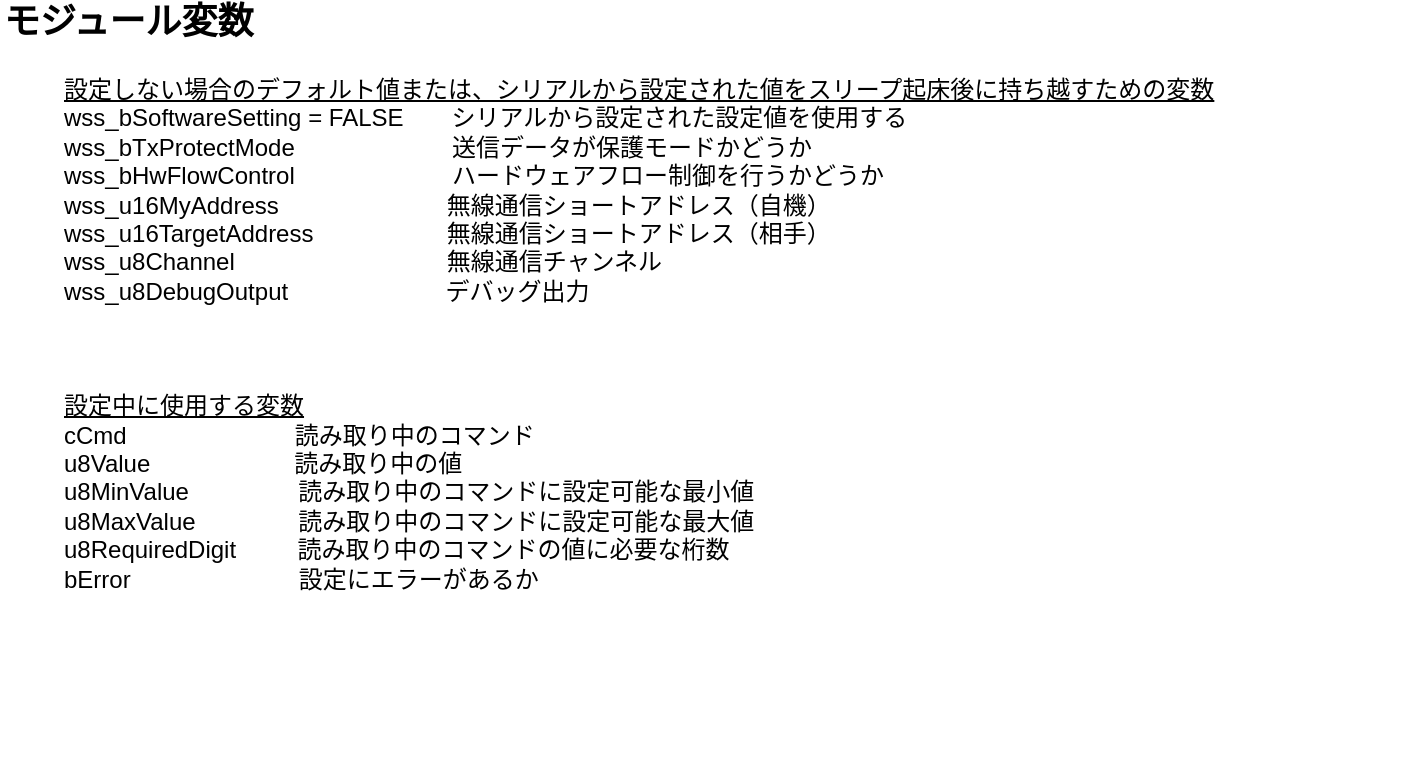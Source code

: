 <mxfile version="12.3.2" type="device" pages="4"><diagram id="lZpUi2uB6e4_Mwnr91jU" name="用語と変数"><mxGraphModel dx="1360" dy="862" grid="1" gridSize="10" guides="1" tooltips="1" connect="1" arrows="1" fold="1" page="1" pageScale="1" pageWidth="827" pageHeight="1169" math="0" shadow="0"><root><mxCell id="0"/><mxCell id="1" parent="0"/><mxCell id="NecxxTZRNRsWpOn4Rag5-1" value="&lt;u&gt;設定しない場合のデフォルト値または、シリアルから設定された値をスリープ起床後に持ち越すための変数&lt;/u&gt;&lt;br&gt;wss_bSoftwareSetting = FALSE　　シリアルから設定された設定値を使用する&lt;br&gt;wss_bTxProtectMode　　　　　&amp;nbsp; 　送信データが保護モードかどうか&lt;br&gt;wss_bHwFlowControl　　　　　&amp;nbsp; 　ハードウェアフロー制御を行うかどうか&lt;br&gt;wss_u16MyAddress　　　　　　　無線通信ショートアドレス（自機）&lt;br&gt;wss_u16TargetAddress　　　　　&amp;nbsp; 無線通信ショートアドレス（相手）&lt;br&gt;wss_u8Channel　　　　　　　　&amp;nbsp; &amp;nbsp;無線通信チャンネル&lt;br&gt;wss_u8DebugOutput　　　　　　&amp;nbsp; デバッグ出力&lt;br&gt;&lt;br&gt;&lt;br&gt;&lt;br&gt;&lt;u&gt;設定中に使用する変数&lt;/u&gt;&lt;br&gt;cCmd　　　　　　　読み取り中のコマンド&lt;br&gt;u8Value　　　　　　読み取り中の値&lt;br&gt;u8MinValue　　　　&amp;nbsp; 読み取り中のコマンドに設定可能な最小値&lt;br&gt;u8MaxValue　　　　 読み取り中のコマンドに設定可能な最大値&lt;br&gt;u8RequiredDigit　　&amp;nbsp; 読み取り中のコマンドの値に必要な桁数&lt;br&gt;bError　　　　　　　設定にエラーがあるか" style="text;html=1;strokeColor=none;fillColor=none;align=left;verticalAlign=top;whiteSpace=wrap;rounded=0;" vertex="1" parent="1"><mxGeometry x="80" y="590" width="670" height="360" as="geometry"/></mxCell><mxCell id="NecxxTZRNRsWpOn4Rag5-2" value="モジュール変数" style="text;html=1;strokeColor=none;fillColor=none;align=left;verticalAlign=middle;whiteSpace=wrap;rounded=0;fontSize=18;fontStyle=1" vertex="1" parent="1"><mxGeometry x="50" y="560" width="150" height="20" as="geometry"/></mxCell></root></mxGraphModel></diagram><diagram id="5L1jv7Gxxl2lcqxnKMLZ" name="設定の読み込み"><mxGraphModel dx="1360" dy="862" grid="1" gridSize="10" guides="1" tooltips="1" connect="1" arrows="1" fold="1" page="1" pageScale="1" pageWidth="827" pageHeight="1169" math="0" shadow="0"><root><mxCell id="XXDsgslNtPeLf3aeq4kH-0"/><mxCell id="XXDsgslNtPeLf3aeq4kH-1" parent="XXDsgslNtPeLf3aeq4kH-0"/><mxCell id="XXDsgslNtPeLf3aeq4kH-2" value="&lt;h1&gt;設定の読み込み&lt;/h1&gt;&lt;p&gt;setup()から呼ばれる&lt;/p&gt;" style="text;html=1;strokeColor=none;fillColor=none;spacing=5;spacingTop=-20;whiteSpace=wrap;overflow=hidden;rounded=0;" vertex="1" parent="XXDsgslNtPeLf3aeq4kH-1"><mxGeometry x="20" y="20" width="400" height="120" as="geometry"/></mxCell><mxCell id="oR4gfXLF369J348fse6B-6" style="edgeStyle=orthogonalEdgeStyle;rounded=0;orthogonalLoop=1;jettySize=auto;html=1;exitX=0.5;exitY=1;exitDx=0;exitDy=0;entryX=0.5;entryY=0;entryDx=0;entryDy=0;" edge="1" parent="XXDsgslNtPeLf3aeq4kH-1" source="XXDsgslNtPeLf3aeq4kH-3" target="oR4gfXLF369J348fse6B-4"><mxGeometry relative="1" as="geometry"/></mxCell><mxCell id="XXDsgslNtPeLf3aeq4kH-3" value="設定の読み込み" style="rounded=1;whiteSpace=wrap;html=1;" vertex="1" parent="XXDsgslNtPeLf3aeq4kH-1"><mxGeometry x="200" y="130" width="120" height="60" as="geometry"/></mxCell><mxCell id="oR4gfXLF369J348fse6B-8" style="edgeStyle=orthogonalEdgeStyle;rounded=0;orthogonalLoop=1;jettySize=auto;html=1;exitX=1;exitY=0.5;exitDx=0;exitDy=0;entryX=0.5;entryY=0;entryDx=0;entryDy=0;" edge="1" parent="XXDsgslNtPeLf3aeq4kH-1" source="XXDsgslNtPeLf3aeq4kH-4" target="oR4gfXLF369J348fse6B-3"><mxGeometry relative="1" as="geometry"/></mxCell><mxCell id="DjZoGQ7V36cbqeTRF7P6-3" style="edgeStyle=orthogonalEdgeStyle;rounded=0;orthogonalLoop=1;jettySize=auto;html=1;exitX=0.5;exitY=1;exitDx=0;exitDy=0;entryX=0.5;entryY=0;entryDx=0;entryDy=0;" edge="1" parent="XXDsgslNtPeLf3aeq4kH-1" source="XXDsgslNtPeLf3aeq4kH-4" target="5vEci2WXW_nGiF7-KDHD-0"><mxGeometry relative="1" as="geometry"/></mxCell><mxCell id="XXDsgslNtPeLf3aeq4kH-4" value="bDioSettingMode" style="rhombus;whiteSpace=wrap;html=1;" vertex="1" parent="XXDsgslNtPeLf3aeq4kH-1"><mxGeometry x="170" y="290" width="180" height="50" as="geometry"/></mxCell><mxCell id="oR4gfXLF369J348fse6B-0" value="&lt;u&gt;DIOピンの定数&lt;br&gt;&lt;/u&gt;&lt;br&gt;PIN_DIO_SETUP&lt;br&gt;PIN_TARGET_ADDR_B0&lt;br&gt;PIN_TARGET_ADDR_B1&lt;br&gt;PIN_PROTECT_MODE&lt;br&gt;PIN_CHANNEL_B0&lt;br&gt;PIN_CHANNEL_B1&lt;br&gt;PIN_HW_FLOW_CONTROL&lt;br&gt;PIN_MY_ADDR_B0&lt;br&gt;PIN_MY_ADDR_B1&lt;br&gt;" style="text;html=1;strokeColor=none;fillColor=none;align=left;verticalAlign=top;whiteSpace=wrap;rounded=0;" vertex="1" parent="XXDsgslNtPeLf3aeq4kH-1"><mxGeometry x="569.5" y="60" width="190" height="200" as="geometry"/></mxCell><mxCell id="DjZoGQ7V36cbqeTRF7P6-8" style="edgeStyle=orthogonalEdgeStyle;rounded=0;orthogonalLoop=1;jettySize=auto;html=1;exitX=0.5;exitY=1;exitDx=0;exitDy=0;" edge="1" parent="XXDsgslNtPeLf3aeq4kH-1" source="oR4gfXLF369J348fse6B-3"><mxGeometry relative="1" as="geometry"><mxPoint x="260" y="870" as="targetPoint"/><Array as="points"><mxPoint x="580" y="600"/><mxPoint x="710" y="600"/><mxPoint x="710" y="870"/></Array></mxGeometry></mxCell><mxCell id="oR4gfXLF369J348fse6B-3" value="bTxProtectMode = (PIN_PROTECT_MODE == LOW)&lt;br&gt;bHwFloeControl = (PIN_HW_FLOW_CONTROL == LOW)&lt;br&gt;u16MyAddress = 0x200 +&lt;br&gt;　　　　　　　　(PIN_MY_ADDR_B1 == LOW ? 2 : 0)&lt;br&gt;　　　　　　　　(PIN_MY_ADDR_B0 == LOW ? 1 : 0)&lt;br&gt;u16TargetAddress = 0x200 +&lt;br&gt;　　　　　　　　(PIN_TARGET_ADDR_B1 == LOW ? 2 : 0)&lt;br&gt;　　　　　　　　(PIN_TARGET_ADDR_B0 == LOW ? 1 : 0)&lt;br&gt;u8Channel = 11 +&lt;br&gt;　　　　　　　　(PIN_CHANNEL_B1 == LOW ? 2 : 0)&lt;br&gt;　　　　　　　　(PIN_CHANNEL_B0 == LOW ? 1 : 0)&lt;br&gt;&lt;br&gt;デバッグ出力はその場でDIOピンから読むのでここでは設定しない" style="rounded=0;whiteSpace=wrap;html=1;align=left;verticalAlign=top;" vertex="1" parent="XXDsgslNtPeLf3aeq4kH-1"><mxGeometry x="410" y="348" width="340" height="222" as="geometry"/></mxCell><mxCell id="oR4gfXLF369J348fse6B-7" style="edgeStyle=orthogonalEdgeStyle;rounded=0;orthogonalLoop=1;jettySize=auto;html=1;exitX=0.5;exitY=1;exitDx=0;exitDy=0;entryX=0.5;entryY=0;entryDx=0;entryDy=0;" edge="1" parent="XXDsgslNtPeLf3aeq4kH-1" source="oR4gfXLF369J348fse6B-4" target="XXDsgslNtPeLf3aeq4kH-4"><mxGeometry relative="1" as="geometry"/></mxCell><mxCell id="oR4gfXLF369J348fse6B-4" value="bDioSettingMode =&amp;nbsp;(PIN_DIO_SETUP == LOW)" style="rounded=0;whiteSpace=wrap;html=1;align=left;" vertex="1" parent="XXDsgslNtPeLf3aeq4kH-1"><mxGeometry x="115" y="220" width="290" height="40" as="geometry"/></mxCell><mxCell id="oR4gfXLF369J348fse6B-9" value="DIOピンから設定を読む" style="text;html=1;align=center;verticalAlign=middle;resizable=0;points=[];;autosize=1;" vertex="1" parent="XXDsgslNtPeLf3aeq4kH-1"><mxGeometry x="360" y="295" width="140" height="20" as="geometry"/></mxCell><mxCell id="DjZoGQ7V36cbqeTRF7P6-7" style="edgeStyle=orthogonalEdgeStyle;rounded=0;orthogonalLoop=1;jettySize=auto;html=1;exitX=0.5;exitY=1;exitDx=0;exitDy=0;" edge="1" parent="XXDsgslNtPeLf3aeq4kH-1" source="uVR-w-WXePVYL0wc1C7m-1"><mxGeometry relative="1" as="geometry"><mxPoint x="260" y="850" as="targetPoint"/><Array as="points"><mxPoint x="545" y="850"/></Array></mxGeometry></mxCell><mxCell id="uVR-w-WXePVYL0wc1C7m-1" value="bTxProtectMode =&amp;nbsp;&lt;span style=&quot;white-space: normal&quot;&gt;wss_bTxProtectMode&lt;br&gt;&lt;/span&gt;bHwFloeControl =&amp;nbsp;&lt;span style=&quot;white-space: normal&quot;&gt;wss_bHwFlowControl&lt;br&gt;&lt;/span&gt;u16MyAddress =&amp;nbsp;&lt;span style=&quot;white-space: normal&quot;&gt;wss_u16MyAddress&lt;br&gt;&lt;/span&gt;u16TargetAddress =&amp;nbsp;&lt;span style=&quot;white-space: normal&quot;&gt;wss_u16TargetAddress&lt;br&gt;&lt;/span&gt;u8Channel =&amp;nbsp;&lt;span style=&quot;white-space: normal&quot;&gt;wss_u8Channel&lt;br&gt;&lt;/span&gt;&lt;span style=&quot;white-space: normal&quot;&gt;u8DebugOutput = wss_u8DebugOutput&lt;br&gt;&lt;br&gt;wss_bSoftwareSetting = FALSE&lt;br&gt;&lt;/span&gt;" style="rounded=0;whiteSpace=wrap;html=1;align=left;verticalAlign=top;" vertex="1" parent="XXDsgslNtPeLf3aeq4kH-1"><mxGeometry x="409.5" y="670" width="270" height="138" as="geometry"/></mxCell><mxCell id="rLdPKvTglSpBnMJFFl65-1" value="シリアルから設定された設定値を読む" style="text;html=1;align=center;verticalAlign=middle;resizable=0;points=[];;autosize=1;" vertex="1" parent="XXDsgslNtPeLf3aeq4kH-1"><mxGeometry x="349.5" y="610" width="220" height="20" as="geometry"/></mxCell><mxCell id="DjZoGQ7V36cbqeTRF7P6-0" style="edgeStyle=orthogonalEdgeStyle;rounded=0;orthogonalLoop=1;jettySize=auto;html=1;exitX=1;exitY=0.5;exitDx=0;exitDy=0;entryX=0.5;entryY=0;entryDx=0;entryDy=0;" edge="1" parent="XXDsgslNtPeLf3aeq4kH-1" source="5vEci2WXW_nGiF7-KDHD-0" target="uVR-w-WXePVYL0wc1C7m-1"><mxGeometry relative="1" as="geometry"/></mxCell><mxCell id="DjZoGQ7V36cbqeTRF7P6-4" style="edgeStyle=orthogonalEdgeStyle;rounded=0;orthogonalLoop=1;jettySize=auto;html=1;exitX=0.5;exitY=1;exitDx=0;exitDy=0;entryX=0.5;entryY=0;entryDx=0;entryDy=0;" edge="1" parent="XXDsgslNtPeLf3aeq4kH-1" source="5vEci2WXW_nGiF7-KDHD-0" target="DjZoGQ7V36cbqeTRF7P6-1"><mxGeometry relative="1" as="geometry"/></mxCell><mxCell id="5vEci2WXW_nGiF7-KDHD-0" value="wss_bSoftwareSetting" style="rhombus;whiteSpace=wrap;html=1;" vertex="1" parent="XXDsgslNtPeLf3aeq4kH-1"><mxGeometry x="169.5" y="610" width="180" height="50" as="geometry"/></mxCell><mxCell id="DjZoGQ7V36cbqeTRF7P6-6" style="edgeStyle=orthogonalEdgeStyle;rounded=0;orthogonalLoop=1;jettySize=auto;html=1;exitX=0.5;exitY=1;exitDx=0;exitDy=0;entryX=0.5;entryY=0;entryDx=0;entryDy=0;entryPerimeter=0;" edge="1" parent="XXDsgslNtPeLf3aeq4kH-1" source="DjZoGQ7V36cbqeTRF7P6-1" target="DjZoGQ7V36cbqeTRF7P6-5"><mxGeometry relative="1" as="geometry"/></mxCell><mxCell id="DjZoGQ7V36cbqeTRF7P6-1" value="bTxProtectMode =&amp;nbsp;&lt;span style=&quot;white-space: normal&quot;&gt;FALSE&lt;br&gt;&lt;/span&gt;bHwFloeControl = FALSE&lt;span style=&quot;white-space: normal&quot;&gt;&lt;br&gt;&lt;/span&gt;u16MyAddress = 0x200 / 0x201&lt;span style=&quot;white-space: normal&quot;&gt;&lt;br&gt;&lt;/span&gt;u16TargetAddress = 0x201 / 0x200&lt;span style=&quot;white-space: normal&quot;&gt;&lt;br&gt;&lt;/span&gt;u8Channel = 11&lt;span style=&quot;white-space: normal&quot;&gt;&lt;br&gt;&lt;/span&gt;&lt;span style=&quot;white-space: normal&quot;&gt;u8DebugOutput = 0&lt;br&gt;&lt;br&gt;&lt;/span&gt;" style="rounded=0;whiteSpace=wrap;html=1;align=left;verticalAlign=top;" vertex="1" parent="XXDsgslNtPeLf3aeq4kH-1"><mxGeometry x="152" y="698" width="215" height="110" as="geometry"/></mxCell><mxCell id="DjZoGQ7V36cbqeTRF7P6-2" value="デフォルト値" style="text;html=1;align=center;verticalAlign=middle;resizable=0;points=[];;autosize=1;" vertex="1" parent="XXDsgslNtPeLf3aeq4kH-1"><mxGeometry x="277" y="678" width="90" height="20" as="geometry"/></mxCell><mxCell id="DjZoGQ7V36cbqeTRF7P6-5" value="設定の読み込み&lt;br&gt;おわり" style="rounded=1;whiteSpace=wrap;html=1;" vertex="1" parent="XXDsgslNtPeLf3aeq4kH-1"><mxGeometry x="199.5" y="900" width="120" height="60" as="geometry"/></mxCell></root></mxGraphModel></diagram><diagram id="VDzKS3YPQ_Z-VAjAjN0s" name="設定モード初期化"><mxGraphModel dx="1360" dy="862" grid="1" gridSize="10" guides="1" tooltips="1" connect="1" arrows="1" fold="1" page="1" pageScale="1" pageWidth="827" pageHeight="1169" math="0" shadow="0"><root><mxCell id="AaeFUaH5E2tF-J85DIro-0"/><mxCell id="AaeFUaH5E2tF-J85DIro-1" parent="AaeFUaH5E2tF-J85DIro-0"/><mxCell id="Og6J9M8DGSxnGbMsBGPX-0" value="&lt;h1&gt;設定モード初期化&lt;/h1&gt;&lt;p&gt;EVENT_TICK_TIMER から呼ばれる&lt;/p&gt;" style="text;html=1;strokeColor=none;fillColor=none;spacing=5;spacingTop=-20;whiteSpace=wrap;overflow=hidden;rounded=0;" vertex="1" parent="AaeFUaH5E2tF-J85DIro-1"><mxGeometry x="20" y="20" width="400" height="120" as="geometry"/></mxCell><mxCell id="6GZ8qg6hhCYSg4W5tCkL-2" style="edgeStyle=orthogonalEdgeStyle;rounded=0;orthogonalLoop=1;jettySize=auto;html=1;exitX=0.5;exitY=1;exitDx=0;exitDy=0;entryX=0.5;entryY=0;entryDx=0;entryDy=0;" edge="1" parent="AaeFUaH5E2tF-J85DIro-1" source="6GZ8qg6hhCYSg4W5tCkL-1" target="6GZ8qg6hhCYSg4W5tCkL-4"><mxGeometry relative="1" as="geometry"><mxPoint x="300" y="240" as="targetPoint"/></mxGeometry></mxCell><mxCell id="6GZ8qg6hhCYSg4W5tCkL-1" value="設定モード初期化" style="rounded=1;whiteSpace=wrap;html=1;align=center;" vertex="1" parent="AaeFUaH5E2tF-J85DIro-1"><mxGeometry x="240" y="130" width="120" height="60" as="geometry"/></mxCell><mxCell id="6GZ8qg6hhCYSg4W5tCkL-3" value="設定モード初期化&lt;br&gt;おわり" style="rounded=1;whiteSpace=wrap;html=1;align=center;" vertex="1" parent="AaeFUaH5E2tF-J85DIro-1"><mxGeometry x="240" y="530" width="120" height="60" as="geometry"/></mxCell><mxCell id="6GZ8qg6hhCYSg4W5tCkL-5" style="edgeStyle=orthogonalEdgeStyle;rounded=0;orthogonalLoop=1;jettySize=auto;html=1;exitX=0.5;exitY=1;exitDx=0;exitDy=0;entryX=0.5;entryY=0;entryDx=0;entryDy=0;" edge="1" parent="AaeFUaH5E2tF-J85DIro-1" source="6GZ8qg6hhCYSg4W5tCkL-4" target="6GZ8qg6hhCYSg4W5tCkL-3"><mxGeometry relative="1" as="geometry"/></mxCell><mxCell id="6GZ8qg6hhCYSg4W5tCkL-4" value="&lt;span style=&quot;white-space: normal&quot;&gt;wss_bSoftwareSetting = FALSE&lt;/span&gt;&lt;br style=&quot;white-space: normal&quot;&gt;&lt;span style=&quot;white-space: normal&quot;&gt;wss_bTxProtectMode = FALSE&lt;/span&gt;&lt;br style=&quot;white-space: normal&quot;&gt;&lt;span style=&quot;white-space: normal&quot;&gt;wss_bHwFlowControl = FALSE&lt;/span&gt;&lt;br style=&quot;white-space: normal&quot;&gt;&lt;span style=&quot;white-space: normal&quot;&gt;wss_u16MyAddress = 0&lt;/span&gt;&lt;br style=&quot;white-space: normal&quot;&gt;&lt;span style=&quot;white-space: normal&quot;&gt;wss_u16TargetAddress = 0&lt;/span&gt;&lt;br style=&quot;white-space: normal&quot;&gt;&lt;span style=&quot;white-space: normal&quot;&gt;wss_u8Channel = 0&lt;/span&gt;&lt;br style=&quot;white-space: normal&quot;&gt;&lt;span style=&quot;white-space: normal&quot;&gt;wss_u8DebugOutput = 0&lt;br&gt;&lt;br&gt;&lt;/span&gt;cCmd = 0&lt;br&gt;bError = FALSE" style="rounded=0;whiteSpace=wrap;html=1;align=left;" vertex="1" parent="AaeFUaH5E2tF-J85DIro-1"><mxGeometry x="190" y="240" width="220" height="170" as="geometry"/></mxCell></root></mxGraphModel></diagram><diagram id="uvCgnkKb4xgql3sozDUC" name="設定モード受信処理"><mxGraphModel dx="1360" dy="862" grid="1" gridSize="10" guides="1" tooltips="1" connect="1" arrows="1" fold="1" page="1" pageScale="1" pageWidth="827" pageHeight="1169" math="0" shadow="0"><root><mxCell id="1aROaD4lvO-rfulH8FTz-0"/><mxCell id="1aROaD4lvO-rfulH8FTz-1" parent="1aROaD4lvO-rfulH8FTz-0"/><mxCell id="cy3PkenStVEhSvrHexWY-0" value="&lt;h1&gt;設定モード受信処理&lt;/h1&gt;&lt;p&gt;EVENT_TICK_TIMER から呼ばれる&lt;/p&gt;" style="text;html=1;strokeColor=none;fillColor=none;spacing=5;spacingTop=-20;whiteSpace=wrap;overflow=hidden;rounded=0;" vertex="1" parent="1aROaD4lvO-rfulH8FTz-1"><mxGeometry x="20" y="20" width="400" height="120" as="geometry"/></mxCell><mxCell id="P5FyzrRX2EYAEySjJXJO-3" style="edgeStyle=orthogonalEdgeStyle;rounded=0;orthogonalLoop=1;jettySize=auto;html=1;exitX=0.5;exitY=1;exitDx=0;exitDy=0;entryX=0.5;entryY=0;entryDx=0;entryDy=0;" edge="1" parent="1aROaD4lvO-rfulH8FTz-1" source="P5FyzrRX2EYAEySjJXJO-6" target="P5FyzrRX2EYAEySjJXJO-2"><mxGeometry relative="1" as="geometry"/></mxCell><mxCell id="nWcKN3_QelwUVsDcSmwz-0" value="設定モード受信処理" style="rounded=1;whiteSpace=wrap;html=1;align=center;" vertex="1" parent="1aROaD4lvO-rfulH8FTz-1"><mxGeometry x="115" y="130" width="130" height="60" as="geometry"/></mxCell><mxCell id="9kF4DEdeb1uV7lEHV4VY-1" style="edgeStyle=orthogonalEdgeStyle;rounded=0;orthogonalLoop=1;jettySize=auto;html=1;exitX=1;exitY=0.5;exitDx=0;exitDy=0;entryX=0.5;entryY=0;entryDx=0;entryDy=0;" edge="1" parent="1aROaD4lvO-rfulH8FTz-1" source="P5FyzrRX2EYAEySjJXJO-0" target="P5FyzrRX2EYAEySjJXJO-8"><mxGeometry relative="1" as="geometry"/></mxCell><mxCell id="gsCX7z0Y1L5V3Qc90P0H-26" style="edgeStyle=orthogonalEdgeStyle;rounded=0;orthogonalLoop=1;jettySize=auto;html=1;exitX=0.5;exitY=1;exitDx=0;exitDy=0;entryX=0.5;entryY=0;entryDx=0;entryDy=0;" edge="1" parent="1aROaD4lvO-rfulH8FTz-1" source="P5FyzrRX2EYAEySjJXJO-0" target="9kF4DEdeb1uV7lEHV4VY-2"><mxGeometry relative="1" as="geometry"/></mxCell><mxCell id="P5FyzrRX2EYAEySjJXJO-0" value="cCmd == 0" style="rhombus;whiteSpace=wrap;html=1;align=center;" vertex="1" parent="1aROaD4lvO-rfulH8FTz-1"><mxGeometry x="130" y="380" width="100" height="40" as="geometry"/></mxCell><mxCell id="P5FyzrRX2EYAEySjJXJO-4" style="edgeStyle=orthogonalEdgeStyle;rounded=0;orthogonalLoop=1;jettySize=auto;html=1;exitX=0.5;exitY=1;exitDx=0;exitDy=0;entryX=0.5;entryY=0;entryDx=0;entryDy=0;" edge="1" parent="1aROaD4lvO-rfulH8FTz-1" source="P5FyzrRX2EYAEySjJXJO-2" target="P5FyzrRX2EYAEySjJXJO-0"><mxGeometry relative="1" as="geometry"/></mxCell><mxCell id="P5FyzrRX2EYAEySjJXJO-2" value="c = serial_read()&lt;br&gt;bytesToRead デクリメント" style="rounded=0;whiteSpace=wrap;html=1;align=left;" vertex="1" parent="1aROaD4lvO-rfulH8FTz-1"><mxGeometry x="100" y="310" width="160" height="40" as="geometry"/></mxCell><mxCell id="P5FyzrRX2EYAEySjJXJO-5" value="パラメータ&lt;br&gt;bytesToRead　シリアルから読み取る文字数" style="text;html=1;strokeColor=none;fillColor=none;align=left;verticalAlign=top;whiteSpace=wrap;rounded=0;" vertex="1" parent="1aROaD4lvO-rfulH8FTz-1"><mxGeometry x="255" y="140" width="270" height="50" as="geometry"/></mxCell><mxCell id="gsCX7z0Y1L5V3Qc90P0H-44" style="edgeStyle=orthogonalEdgeStyle;rounded=0;orthogonalLoop=1;jettySize=auto;html=1;exitX=0;exitY=0.5;exitDx=0;exitDy=0;entryX=0.5;entryY=0;entryDx=0;entryDy=0;" edge="1" parent="1aROaD4lvO-rfulH8FTz-1" source="P5FyzrRX2EYAEySjJXJO-6" target="gsCX7z0Y1L5V3Qc90P0H-43"><mxGeometry relative="1" as="geometry"><Array as="points"><mxPoint x="60" y="255"/><mxPoint x="60" y="1780"/><mxPoint x="180" y="1780"/></Array></mxGeometry></mxCell><mxCell id="P5FyzrRX2EYAEySjJXJO-6" value="bytesToRead &amp;gt; 0" style="rhombus;whiteSpace=wrap;html=1;align=center;" vertex="1" parent="1aROaD4lvO-rfulH8FTz-1"><mxGeometry x="105" y="230" width="150" height="50" as="geometry"/></mxCell><mxCell id="P5FyzrRX2EYAEySjJXJO-7" style="edgeStyle=orthogonalEdgeStyle;rounded=0;orthogonalLoop=1;jettySize=auto;html=1;exitX=0.5;exitY=1;exitDx=0;exitDy=0;entryX=0.5;entryY=0;entryDx=0;entryDy=0;" edge="1" parent="1aROaD4lvO-rfulH8FTz-1" source="nWcKN3_QelwUVsDcSmwz-0" target="P5FyzrRX2EYAEySjJXJO-6"><mxGeometry relative="1" as="geometry"><mxPoint x="180" y="200" as="sourcePoint"/><mxPoint x="180" y="290" as="targetPoint"/></mxGeometry></mxCell><mxCell id="P5FyzrRX2EYAEySjJXJO-12" style="edgeStyle=orthogonalEdgeStyle;rounded=0;orthogonalLoop=1;jettySize=auto;html=1;exitX=0.5;exitY=1;exitDx=0;exitDy=0;entryX=0;entryY=0.5;entryDx=0;entryDy=0;" edge="1" parent="1aROaD4lvO-rfulH8FTz-1" source="P5FyzrRX2EYAEySjJXJO-8" target="P5FyzrRX2EYAEySjJXJO-11"><mxGeometry relative="1" as="geometry"/></mxCell><mxCell id="7GSUjrHh5-8RwvisAtZl-11" style="edgeStyle=orthogonalEdgeStyle;rounded=0;orthogonalLoop=1;jettySize=auto;html=1;exitX=0.5;exitY=1;exitDx=0;exitDy=0;entryX=0;entryY=0.5;entryDx=0;entryDy=0;" edge="1" parent="1aROaD4lvO-rfulH8FTz-1" source="P5FyzrRX2EYAEySjJXJO-8" target="7GSUjrHh5-8RwvisAtZl-7"><mxGeometry relative="1" as="geometry"/></mxCell><mxCell id="-mmYIHps2SWSGXwY3Jta-5" style="edgeStyle=orthogonalEdgeStyle;rounded=0;orthogonalLoop=1;jettySize=auto;html=1;exitX=0.5;exitY=1;exitDx=0;exitDy=0;entryX=0;entryY=0.5;entryDx=0;entryDy=0;" edge="1" parent="1aROaD4lvO-rfulH8FTz-1" source="P5FyzrRX2EYAEySjJXJO-8" target="-mmYIHps2SWSGXwY3Jta-2"><mxGeometry relative="1" as="geometry"/></mxCell><mxCell id="f79ULocb1NBzcN8CgyVc-1" style="edgeStyle=orthogonalEdgeStyle;rounded=0;orthogonalLoop=1;jettySize=auto;html=1;exitX=0.5;exitY=1;exitDx=0;exitDy=0;entryX=0;entryY=0.5;entryDx=0;entryDy=0;" edge="1" parent="1aROaD4lvO-rfulH8FTz-1" source="P5FyzrRX2EYAEySjJXJO-8" target="f79ULocb1NBzcN8CgyVc-0"><mxGeometry relative="1" as="geometry"/></mxCell><mxCell id="UFECOjyywUup2l9WThHj-0" style="edgeStyle=orthogonalEdgeStyle;rounded=0;orthogonalLoop=1;jettySize=auto;html=1;exitX=0.5;exitY=1;exitDx=0;exitDy=0;entryX=0;entryY=0.5;entryDx=0;entryDy=0;" edge="1" parent="1aROaD4lvO-rfulH8FTz-1" source="P5FyzrRX2EYAEySjJXJO-8" target="gsCX7z0Y1L5V3Qc90P0H-47"><mxGeometry relative="1" as="geometry"/></mxCell><mxCell id="P5FyzrRX2EYAEySjJXJO-8" value="c" style="rhombus;whiteSpace=wrap;html=1;align=center;" vertex="1" parent="1aROaD4lvO-rfulH8FTz-1"><mxGeometry x="260" y="430" width="70" height="30" as="geometry"/></mxCell><mxCell id="gsCX7z0Y1L5V3Qc90P0H-37" style="edgeStyle=orthogonalEdgeStyle;rounded=0;orthogonalLoop=1;jettySize=auto;html=1;exitX=1;exitY=0.5;exitDx=0;exitDy=0;" edge="1" parent="1aROaD4lvO-rfulH8FTz-1" source="P5FyzrRX2EYAEySjJXJO-11"><mxGeometry relative="1" as="geometry"><mxPoint x="720" y="500" as="targetPoint"/></mxGeometry></mxCell><mxCell id="P5FyzrRX2EYAEySjJXJO-11" value="cCmd = c&lt;br&gt;u8Value = 0&lt;br&gt;u8MinValue = 0&lt;br&gt;u8MaxValue = 2&lt;br&gt;u8RequiredDigit = 1" style="rounded=0;whiteSpace=wrap;html=1;align=left;" vertex="1" parent="1aROaD4lvO-rfulH8FTz-1"><mxGeometry x="355" y="455" width="120" height="90" as="geometry"/></mxCell><mxCell id="P5FyzrRX2EYAEySjJXJO-13" value="'T','M','C'" style="text;html=1;align=center;verticalAlign=middle;resizable=0;points=[];;autosize=1;" vertex="1" parent="1aROaD4lvO-rfulH8FTz-1"><mxGeometry x="295" y="480" width="60" height="20" as="geometry"/></mxCell><mxCell id="gsCX7z0Y1L5V3Qc90P0H-36" style="edgeStyle=orthogonalEdgeStyle;rounded=0;orthogonalLoop=1;jettySize=auto;html=1;exitX=1;exitY=0.5;exitDx=0;exitDy=0;" edge="1" parent="1aROaD4lvO-rfulH8FTz-1" source="7GSUjrHh5-8RwvisAtZl-7"><mxGeometry relative="1" as="geometry"><mxPoint x="720" y="619" as="targetPoint"/></mxGeometry></mxCell><mxCell id="7GSUjrHh5-8RwvisAtZl-7" value="cCmd = c&lt;br&gt;u8Value = 0&lt;br&gt;u8MinValue = 0&lt;br&gt;u8MaxValue = 1&lt;br&gt;u8RequiredDigit = 1" style="rounded=0;whiteSpace=wrap;html=1;align=left;" vertex="1" parent="1aROaD4lvO-rfulH8FTz-1"><mxGeometry x="355" y="574" width="120" height="90" as="geometry"/></mxCell><mxCell id="7GSUjrHh5-8RwvisAtZl-8" value="'H','P'" style="text;html=1;align=center;verticalAlign=middle;resizable=0;points=[];;autosize=1;" vertex="1" parent="1aROaD4lvO-rfulH8FTz-1"><mxGeometry x="295" y="599" width="40" height="20" as="geometry"/></mxCell><mxCell id="-mmYIHps2SWSGXwY3Jta-0" value="相手のアドレス、自分のアドレス、チャンネル" style="text;html=1;align=left;verticalAlign=middle;resizable=0;points=[];;autosize=1;" vertex="1" parent="1aROaD4lvO-rfulH8FTz-1"><mxGeometry x="355" y="435" width="270" height="20" as="geometry"/></mxCell><mxCell id="-mmYIHps2SWSGXwY3Jta-1" value="HWフロー制御、保護モード" style="text;html=1;align=left;verticalAlign=middle;resizable=0;points=[];;autosize=1;" vertex="1" parent="1aROaD4lvO-rfulH8FTz-1"><mxGeometry x="355" y="554" width="170" height="20" as="geometry"/></mxCell><mxCell id="gsCX7z0Y1L5V3Qc90P0H-35" style="edgeStyle=orthogonalEdgeStyle;rounded=0;orthogonalLoop=1;jettySize=auto;html=1;exitX=1;exitY=0.5;exitDx=0;exitDy=0;" edge="1" parent="1aROaD4lvO-rfulH8FTz-1" source="-mmYIHps2SWSGXwY3Jta-2"><mxGeometry relative="1" as="geometry"><mxPoint x="720" y="740" as="targetPoint"/></mxGeometry></mxCell><mxCell id="-mmYIHps2SWSGXwY3Jta-2" value="cCmd = c&lt;br&gt;u8Value = 0&lt;br&gt;u8MinValue = 0&lt;br&gt;u8MaxValue = 2&lt;br&gt;u8RequiredDigit = 1" style="rounded=0;whiteSpace=wrap;html=1;align=left;" vertex="1" parent="1aROaD4lvO-rfulH8FTz-1"><mxGeometry x="355" y="695" width="120" height="90" as="geometry"/></mxCell><mxCell id="-mmYIHps2SWSGXwY3Jta-3" value="'D'" style="text;html=1;align=center;verticalAlign=middle;resizable=0;points=[];;autosize=1;" vertex="1" parent="1aROaD4lvO-rfulH8FTz-1"><mxGeometry x="295" y="720" width="30" height="20" as="geometry"/></mxCell><mxCell id="-mmYIHps2SWSGXwY3Jta-4" value="デバッグ出力" style="text;html=1;align=left;verticalAlign=middle;resizable=0;points=[];;autosize=1;" vertex="1" parent="1aROaD4lvO-rfulH8FTz-1"><mxGeometry x="355" y="675" width="90" height="20" as="geometry"/></mxCell><mxCell id="gsCX7z0Y1L5V3Qc90P0H-34" style="edgeStyle=orthogonalEdgeStyle;rounded=0;orthogonalLoop=1;jettySize=auto;html=1;exitX=1;exitY=0.5;exitDx=0;exitDy=0;" edge="1" parent="1aROaD4lvO-rfulH8FTz-1" source="f79ULocb1NBzcN8CgyVc-0"><mxGeometry relative="1" as="geometry"><mxPoint x="720" y="914" as="targetPoint"/></mxGeometry></mxCell><mxCell id="f79ULocb1NBzcN8CgyVc-0" value="bError = TRUE" style="rounded=0;whiteSpace=wrap;html=1;align=left;" vertex="1" parent="1aROaD4lvO-rfulH8FTz-1"><mxGeometry x="355" y="899" width="120" height="30" as="geometry"/></mxCell><mxCell id="NM-b0m5PyKMYqAk9ON9s-1" style="edgeStyle=orthogonalEdgeStyle;rounded=0;orthogonalLoop=1;jettySize=auto;html=1;exitX=0.5;exitY=1;exitDx=0;exitDy=0;entryX=0.5;entryY=0;entryDx=0;entryDy=0;" edge="1" parent="1aROaD4lvO-rfulH8FTz-1" source="9kF4DEdeb1uV7lEHV4VY-0" target="NM-b0m5PyKMYqAk9ON9s-0"><mxGeometry relative="1" as="geometry"/></mxCell><mxCell id="9kF4DEdeb1uV7lEHV4VY-0" value="u8Value = u8Value * 10 + (c - '0')&lt;br&gt;&lt;br&gt;u8RequiredDigit デクリメント" style="rounded=0;whiteSpace=wrap;html=1;align=left;" vertex="1" parent="1aROaD4lvO-rfulH8FTz-1"><mxGeometry x="240.5" y="999" width="205" height="65" as="geometry"/></mxCell><mxCell id="gsCX7z0Y1L5V3Qc90P0H-39" style="edgeStyle=orthogonalEdgeStyle;rounded=0;orthogonalLoop=1;jettySize=auto;html=1;exitX=0.5;exitY=1;exitDx=0;exitDy=0;entryX=0;entryY=0.5;entryDx=0;entryDy=0;" edge="1" parent="1aROaD4lvO-rfulH8FTz-1" source="9kF4DEdeb1uV7lEHV4VY-2" target="gsCX7z0Y1L5V3Qc90P0H-38"><mxGeometry relative="1" as="geometry"/></mxCell><mxCell id="gsCX7z0Y1L5V3Qc90P0H-45" style="edgeStyle=orthogonalEdgeStyle;rounded=0;orthogonalLoop=1;jettySize=auto;html=1;exitX=1;exitY=0.5;exitDx=0;exitDy=0;entryX=0.5;entryY=0;entryDx=0;entryDy=0;" edge="1" parent="1aROaD4lvO-rfulH8FTz-1" source="9kF4DEdeb1uV7lEHV4VY-2" target="9kF4DEdeb1uV7lEHV4VY-0"><mxGeometry relative="1" as="geometry"/></mxCell><mxCell id="9kF4DEdeb1uV7lEHV4VY-2" value="c = '0' ~ '9'" style="rhombus;whiteSpace=wrap;html=1;align=center;" vertex="1" parent="1aROaD4lvO-rfulH8FTz-1"><mxGeometry x="122.5" y="949" width="115" height="40" as="geometry"/></mxCell><mxCell id="gsCX7z0Y1L5V3Qc90P0H-2" style="edgeStyle=orthogonalEdgeStyle;rounded=0;orthogonalLoop=1;jettySize=auto;html=1;exitX=0.5;exitY=1;exitDx=0;exitDy=0;entryX=0.5;entryY=0;entryDx=0;entryDy=0;" edge="1" parent="1aROaD4lvO-rfulH8FTz-1" source="NM-b0m5PyKMYqAk9ON9s-0" target="NM-b0m5PyKMYqAk9ON9s-2"><mxGeometry relative="1" as="geometry"/></mxCell><mxCell id="gsCX7z0Y1L5V3Qc90P0H-25" style="edgeStyle=orthogonalEdgeStyle;rounded=0;orthogonalLoop=1;jettySize=auto;html=1;exitX=1;exitY=0.5;exitDx=0;exitDy=0;" edge="1" parent="1aROaD4lvO-rfulH8FTz-1" source="NM-b0m5PyKMYqAk9ON9s-0"><mxGeometry relative="1" as="geometry"><mxPoint x="720.5" y="1114" as="targetPoint"/></mxGeometry></mxCell><mxCell id="NM-b0m5PyKMYqAk9ON9s-0" value="u8RequiredDigit &amp;gt; 0" style="rhombus;whiteSpace=wrap;html=1;align=center;" vertex="1" parent="1aROaD4lvO-rfulH8FTz-1"><mxGeometry x="265.5" y="1089" width="155" height="50" as="geometry"/></mxCell><mxCell id="NM-b0m5PyKMYqAk9ON9s-6" style="edgeStyle=orthogonalEdgeStyle;rounded=0;orthogonalLoop=1;jettySize=auto;html=1;exitX=0.5;exitY=1;exitDx=0;exitDy=0;entryX=0.5;entryY=0;entryDx=0;entryDy=0;" edge="1" parent="1aROaD4lvO-rfulH8FTz-1" source="NM-b0m5PyKMYqAk9ON9s-2" target="NM-b0m5PyKMYqAk9ON9s-4"><mxGeometry relative="1" as="geometry"/></mxCell><mxCell id="NM-b0m5PyKMYqAk9ON9s-8" style="edgeStyle=orthogonalEdgeStyle;rounded=0;orthogonalLoop=1;jettySize=auto;html=1;exitX=1;exitY=0.5;exitDx=0;exitDy=0;" edge="1" parent="1aROaD4lvO-rfulH8FTz-1" source="NM-b0m5PyKMYqAk9ON9s-2" target="NM-b0m5PyKMYqAk9ON9s-7"><mxGeometry relative="1" as="geometry"/></mxCell><mxCell id="NM-b0m5PyKMYqAk9ON9s-2" value="u8Value &amp;lt; u8MinValue ||&lt;br&gt;u8Value &amp;gt; u8MaxValue" style="rhombus;whiteSpace=wrap;html=1;align=center;" vertex="1" parent="1aROaD4lvO-rfulH8FTz-1"><mxGeometry x="249" y="1159" width="188" height="60" as="geometry"/></mxCell><mxCell id="gsCX7z0Y1L5V3Qc90P0H-3" style="edgeStyle=orthogonalEdgeStyle;rounded=0;orthogonalLoop=1;jettySize=auto;html=1;exitX=0.5;exitY=1;exitDx=0;exitDy=0;entryX=0;entryY=0.5;entryDx=0;entryDy=0;" edge="1" parent="1aROaD4lvO-rfulH8FTz-1" source="NM-b0m5PyKMYqAk9ON9s-4" target="gsCX7z0Y1L5V3Qc90P0H-1"><mxGeometry relative="1" as="geometry"/></mxCell><mxCell id="gsCX7z0Y1L5V3Qc90P0H-5" style="edgeStyle=orthogonalEdgeStyle;rounded=0;orthogonalLoop=1;jettySize=auto;html=1;exitX=0.5;exitY=1;exitDx=0;exitDy=0;entryX=0;entryY=0.5;entryDx=0;entryDy=0;" edge="1" parent="1aROaD4lvO-rfulH8FTz-1" source="NM-b0m5PyKMYqAk9ON9s-4" target="gsCX7z0Y1L5V3Qc90P0H-4"><mxGeometry relative="1" as="geometry"/></mxCell><mxCell id="gsCX7z0Y1L5V3Qc90P0H-10" style="edgeStyle=orthogonalEdgeStyle;rounded=0;orthogonalLoop=1;jettySize=auto;html=1;exitX=0.5;exitY=1;exitDx=0;exitDy=0;entryX=0;entryY=0.5;entryDx=0;entryDy=0;" edge="1" parent="1aROaD4lvO-rfulH8FTz-1" source="NM-b0m5PyKMYqAk9ON9s-4" target="gsCX7z0Y1L5V3Qc90P0H-6"><mxGeometry relative="1" as="geometry"/></mxCell><mxCell id="gsCX7z0Y1L5V3Qc90P0H-11" style="edgeStyle=orthogonalEdgeStyle;rounded=0;orthogonalLoop=1;jettySize=auto;html=1;exitX=0.5;exitY=1;exitDx=0;exitDy=0;entryX=0;entryY=0.5;entryDx=0;entryDy=0;" edge="1" parent="1aROaD4lvO-rfulH8FTz-1" source="NM-b0m5PyKMYqAk9ON9s-4" target="gsCX7z0Y1L5V3Qc90P0H-7"><mxGeometry relative="1" as="geometry"/></mxCell><mxCell id="gsCX7z0Y1L5V3Qc90P0H-13" style="edgeStyle=orthogonalEdgeStyle;rounded=0;orthogonalLoop=1;jettySize=auto;html=1;exitX=0.5;exitY=1;exitDx=0;exitDy=0;entryX=0;entryY=0.5;entryDx=0;entryDy=0;" edge="1" parent="1aROaD4lvO-rfulH8FTz-1" source="NM-b0m5PyKMYqAk9ON9s-4" target="gsCX7z0Y1L5V3Qc90P0H-8"><mxGeometry relative="1" as="geometry"/></mxCell><mxCell id="gsCX7z0Y1L5V3Qc90P0H-14" style="edgeStyle=orthogonalEdgeStyle;rounded=0;orthogonalLoop=1;jettySize=auto;html=1;exitX=0.5;exitY=1;exitDx=0;exitDy=0;entryX=0;entryY=0.5;entryDx=0;entryDy=0;" edge="1" parent="1aROaD4lvO-rfulH8FTz-1" source="NM-b0m5PyKMYqAk9ON9s-4" target="gsCX7z0Y1L5V3Qc90P0H-9"><mxGeometry relative="1" as="geometry"/></mxCell><mxCell id="NM-b0m5PyKMYqAk9ON9s-4" value="cCmd" style="rhombus;whiteSpace=wrap;html=1;align=center;" vertex="1" parent="1aROaD4lvO-rfulH8FTz-1"><mxGeometry x="303.5" y="1249" width="79" height="30" as="geometry"/></mxCell><mxCell id="gsCX7z0Y1L5V3Qc90P0H-24" style="edgeStyle=orthogonalEdgeStyle;rounded=0;orthogonalLoop=1;jettySize=auto;html=1;exitX=0.5;exitY=1;exitDx=0;exitDy=0;" edge="1" parent="1aROaD4lvO-rfulH8FTz-1" source="NM-b0m5PyKMYqAk9ON9s-7"><mxGeometry relative="1" as="geometry"><mxPoint x="720" y="1279" as="targetPoint"/><Array as="points"><mxPoint x="497" y="1279"/><mxPoint x="720" y="1279"/></Array></mxGeometry></mxCell><mxCell id="NM-b0m5PyKMYqAk9ON9s-7" value="bError = TRUE" style="rounded=0;whiteSpace=wrap;html=1;align=left;" vertex="1" parent="1aROaD4lvO-rfulH8FTz-1"><mxGeometry x="437" y="1229" width="120" height="30" as="geometry"/></mxCell><mxCell id="gsCX7z0Y1L5V3Qc90P0H-23" style="edgeStyle=orthogonalEdgeStyle;rounded=0;orthogonalLoop=1;jettySize=auto;html=1;exitX=1;exitY=0.5;exitDx=0;exitDy=0;" edge="1" parent="1aROaD4lvO-rfulH8FTz-1" source="gsCX7z0Y1L5V3Qc90P0H-1"><mxGeometry relative="1" as="geometry"><mxPoint x="720" y="1334" as="targetPoint"/></mxGeometry></mxCell><mxCell id="gsCX7z0Y1L5V3Qc90P0H-1" value="wss_u16TargetAddress = 0x200 + u8Value&lt;br&gt;cCmd = 0" style="rounded=0;whiteSpace=wrap;html=1;align=left;" vertex="1" parent="1aROaD4lvO-rfulH8FTz-1"><mxGeometry x="390" y="1309" width="280" height="50" as="geometry"/></mxCell><mxCell id="gsCX7z0Y1L5V3Qc90P0H-22" style="edgeStyle=orthogonalEdgeStyle;rounded=0;orthogonalLoop=1;jettySize=auto;html=1;exitX=1;exitY=0.5;exitDx=0;exitDy=0;" edge="1" parent="1aROaD4lvO-rfulH8FTz-1" source="gsCX7z0Y1L5V3Qc90P0H-4"><mxGeometry relative="1" as="geometry"><mxPoint x="720" y="1404" as="targetPoint"/></mxGeometry></mxCell><mxCell id="gsCX7z0Y1L5V3Qc90P0H-4" value="wss_u16MyAddress = 0x200 + u8Value&lt;br&gt;cCmd = 0" style="rounded=0;whiteSpace=wrap;html=1;align=left;" vertex="1" parent="1aROaD4lvO-rfulH8FTz-1"><mxGeometry x="390" y="1379" width="280" height="50" as="geometry"/></mxCell><mxCell id="gsCX7z0Y1L5V3Qc90P0H-21" style="edgeStyle=orthogonalEdgeStyle;rounded=0;orthogonalLoop=1;jettySize=auto;html=1;exitX=1;exitY=0.5;exitDx=0;exitDy=0;" edge="1" parent="1aROaD4lvO-rfulH8FTz-1" source="gsCX7z0Y1L5V3Qc90P0H-6"><mxGeometry relative="1" as="geometry"><mxPoint x="720" y="1474" as="targetPoint"/></mxGeometry></mxCell><mxCell id="gsCX7z0Y1L5V3Qc90P0H-6" value="wss_u8Channel = 11 + u8Value&lt;br&gt;cCmd = 0" style="rounded=0;whiteSpace=wrap;html=1;align=left;" vertex="1" parent="1aROaD4lvO-rfulH8FTz-1"><mxGeometry x="390" y="1449" width="280" height="50" as="geometry"/></mxCell><mxCell id="gsCX7z0Y1L5V3Qc90P0H-20" style="edgeStyle=orthogonalEdgeStyle;rounded=0;orthogonalLoop=1;jettySize=auto;html=1;exitX=1;exitY=0.5;exitDx=0;exitDy=0;" edge="1" parent="1aROaD4lvO-rfulH8FTz-1" source="gsCX7z0Y1L5V3Qc90P0H-7"><mxGeometry relative="1" as="geometry"><mxPoint x="720" y="1544" as="targetPoint"/></mxGeometry></mxCell><mxCell id="gsCX7z0Y1L5V3Qc90P0H-7" value="wss_bHwFlowControl&amp;nbsp;= (u8Value == 1)&lt;br&gt;cCmd = 0" style="rounded=0;whiteSpace=wrap;html=1;align=left;" vertex="1" parent="1aROaD4lvO-rfulH8FTz-1"><mxGeometry x="390" y="1519" width="280" height="50" as="geometry"/></mxCell><mxCell id="gsCX7z0Y1L5V3Qc90P0H-17" style="edgeStyle=orthogonalEdgeStyle;rounded=0;orthogonalLoop=1;jettySize=auto;html=1;exitX=1;exitY=0.5;exitDx=0;exitDy=0;" edge="1" parent="1aROaD4lvO-rfulH8FTz-1" source="gsCX7z0Y1L5V3Qc90P0H-8"><mxGeometry relative="1" as="geometry"><mxPoint x="720" y="1614" as="targetPoint"/></mxGeometry></mxCell><mxCell id="gsCX7z0Y1L5V3Qc90P0H-8" value="wss_bTxProtectMode&amp;nbsp;= (u8Value == 1)&lt;br&gt;cCmd = 0" style="rounded=0;whiteSpace=wrap;html=1;align=left;" vertex="1" parent="1aROaD4lvO-rfulH8FTz-1"><mxGeometry x="390" y="1589" width="280" height="50" as="geometry"/></mxCell><mxCell id="gsCX7z0Y1L5V3Qc90P0H-42" style="edgeStyle=orthogonalEdgeStyle;rounded=0;orthogonalLoop=1;jettySize=auto;html=1;exitX=1;exitY=0.5;exitDx=0;exitDy=0;" edge="1" parent="1aROaD4lvO-rfulH8FTz-1" source="gsCX7z0Y1L5V3Qc90P0H-9"><mxGeometry relative="1" as="geometry"><mxPoint x="720" y="1684" as="targetPoint"/></mxGeometry></mxCell><mxCell id="gsCX7z0Y1L5V3Qc90P0H-9" value="wss_u8DebugOutput = u8Value&lt;br&gt;cCmd = 0" style="rounded=0;whiteSpace=wrap;html=1;align=left;" vertex="1" parent="1aROaD4lvO-rfulH8FTz-1"><mxGeometry x="390" y="1659" width="280" height="50" as="geometry"/></mxCell><mxCell id="gsCX7z0Y1L5V3Qc90P0H-15" value="設定値が範囲外" style="text;html=1;align=center;verticalAlign=middle;resizable=0;points=[];;autosize=1;" vertex="1" parent="1aROaD4lvO-rfulH8FTz-1"><mxGeometry x="425" y="1169" width="100" height="20" as="geometry"/></mxCell><mxCell id="gsCX7z0Y1L5V3Qc90P0H-27" value="'T'" style="text;html=1;align=center;verticalAlign=middle;resizable=0;points=[];;autosize=1;" vertex="1" parent="1aROaD4lvO-rfulH8FTz-1"><mxGeometry x="340" y="1314" width="30" height="20" as="geometry"/></mxCell><mxCell id="gsCX7z0Y1L5V3Qc90P0H-28" value="'M'" style="text;html=1;align=center;verticalAlign=middle;resizable=0;points=[];;autosize=1;" vertex="1" parent="1aROaD4lvO-rfulH8FTz-1"><mxGeometry x="340" y="1384" width="30" height="20" as="geometry"/></mxCell><mxCell id="gsCX7z0Y1L5V3Qc90P0H-29" value="'C'" style="text;html=1;align=center;verticalAlign=middle;resizable=0;points=[];;autosize=1;" vertex="1" parent="1aROaD4lvO-rfulH8FTz-1"><mxGeometry x="340" y="1454" width="30" height="20" as="geometry"/></mxCell><mxCell id="gsCX7z0Y1L5V3Qc90P0H-30" value="'H'" style="text;html=1;align=center;verticalAlign=middle;resizable=0;points=[];;autosize=1;" vertex="1" parent="1aROaD4lvO-rfulH8FTz-1"><mxGeometry x="340" y="1524" width="30" height="20" as="geometry"/></mxCell><mxCell id="gsCX7z0Y1L5V3Qc90P0H-31" value="'P'" style="text;html=1;align=center;verticalAlign=middle;resizable=0;points=[];;autosize=1;" vertex="1" parent="1aROaD4lvO-rfulH8FTz-1"><mxGeometry x="340" y="1594" width="30" height="20" as="geometry"/></mxCell><mxCell id="gsCX7z0Y1L5V3Qc90P0H-32" value="'D'" style="text;html=1;align=center;verticalAlign=middle;resizable=0;points=[];;autosize=1;" vertex="1" parent="1aROaD4lvO-rfulH8FTz-1"><mxGeometry x="340" y="1664" width="30" height="20" as="geometry"/></mxCell><mxCell id="gsCX7z0Y1L5V3Qc90P0H-33" value="その他" style="text;html=1;align=center;verticalAlign=middle;resizable=0;points=[];;autosize=1;" vertex="1" parent="1aROaD4lvO-rfulH8FTz-1"><mxGeometry x="295" y="894" width="50" height="20" as="geometry"/></mxCell><mxCell id="gsCX7z0Y1L5V3Qc90P0H-41" style="edgeStyle=orthogonalEdgeStyle;rounded=0;orthogonalLoop=1;jettySize=auto;html=1;exitX=1;exitY=0.5;exitDx=0;exitDy=0;" edge="1" parent="1aROaD4lvO-rfulH8FTz-1" source="gsCX7z0Y1L5V3Qc90P0H-38"><mxGeometry relative="1" as="geometry"><mxPoint x="180" y="208" as="targetPoint"/><Array as="points"><mxPoint x="720" y="1744"/><mxPoint x="720" y="208"/></Array></mxGeometry></mxCell><mxCell id="gsCX7z0Y1L5V3Qc90P0H-38" value="bError = TRUE" style="rounded=0;whiteSpace=wrap;html=1;align=left;" vertex="1" parent="1aROaD4lvO-rfulH8FTz-1"><mxGeometry x="240" y="1729" width="120" height="30" as="geometry"/></mxCell><mxCell id="gsCX7z0Y1L5V3Qc90P0H-43" value="設定モード受信処理&lt;br&gt;おわり" style="rounded=1;whiteSpace=wrap;html=1;align=center;" vertex="1" parent="1aROaD4lvO-rfulH8FTz-1"><mxGeometry x="115" y="1819" width="130" height="60" as="geometry"/></mxCell><mxCell id="gsCX7z0Y1L5V3Qc90P0H-46" value="設定値は10進数で記述" style="text;html=1;align=center;verticalAlign=middle;resizable=0;points=[];;autosize=1;" vertex="1" parent="1aROaD4lvO-rfulH8FTz-1"><mxGeometry x="230" y="949" width="140" height="20" as="geometry"/></mxCell><mxCell id="UFECOjyywUup2l9WThHj-3" style="edgeStyle=orthogonalEdgeStyle;rounded=0;orthogonalLoop=1;jettySize=auto;html=1;exitX=1;exitY=0.5;exitDx=0;exitDy=0;" edge="1" parent="1aROaD4lvO-rfulH8FTz-1" source="gsCX7z0Y1L5V3Qc90P0H-47"><mxGeometry relative="1" as="geometry"><mxPoint x="720" y="850" as="targetPoint"/></mxGeometry></mxCell><mxCell id="gsCX7z0Y1L5V3Qc90P0H-47" value="wss_bSoftwareSetting = ! bError&lt;br&gt;bSettingMode = FALSE&lt;br&gt;bytesToRead = 0" style="rounded=0;whiteSpace=wrap;html=1;align=left;" vertex="1" parent="1aROaD4lvO-rfulH8FTz-1"><mxGeometry x="355" y="820" width="200" height="60" as="geometry"/></mxCell><mxCell id="UFECOjyywUup2l9WThHj-1" value="'-'" style="text;html=1;align=center;verticalAlign=middle;resizable=0;points=[];;autosize=1;" vertex="1" parent="1aROaD4lvO-rfulH8FTz-1"><mxGeometry x="295" y="830" width="20" height="20" as="geometry"/></mxCell><mxCell id="UFECOjyywUup2l9WThHj-2" value="設定コマンド終了" style="text;html=1;align=center;verticalAlign=middle;resizable=0;points=[];;autosize=1;" vertex="1" parent="1aROaD4lvO-rfulH8FTz-1"><mxGeometry x="355" y="800" width="110" height="20" as="geometry"/></mxCell></root></mxGraphModel></diagram></mxfile>
